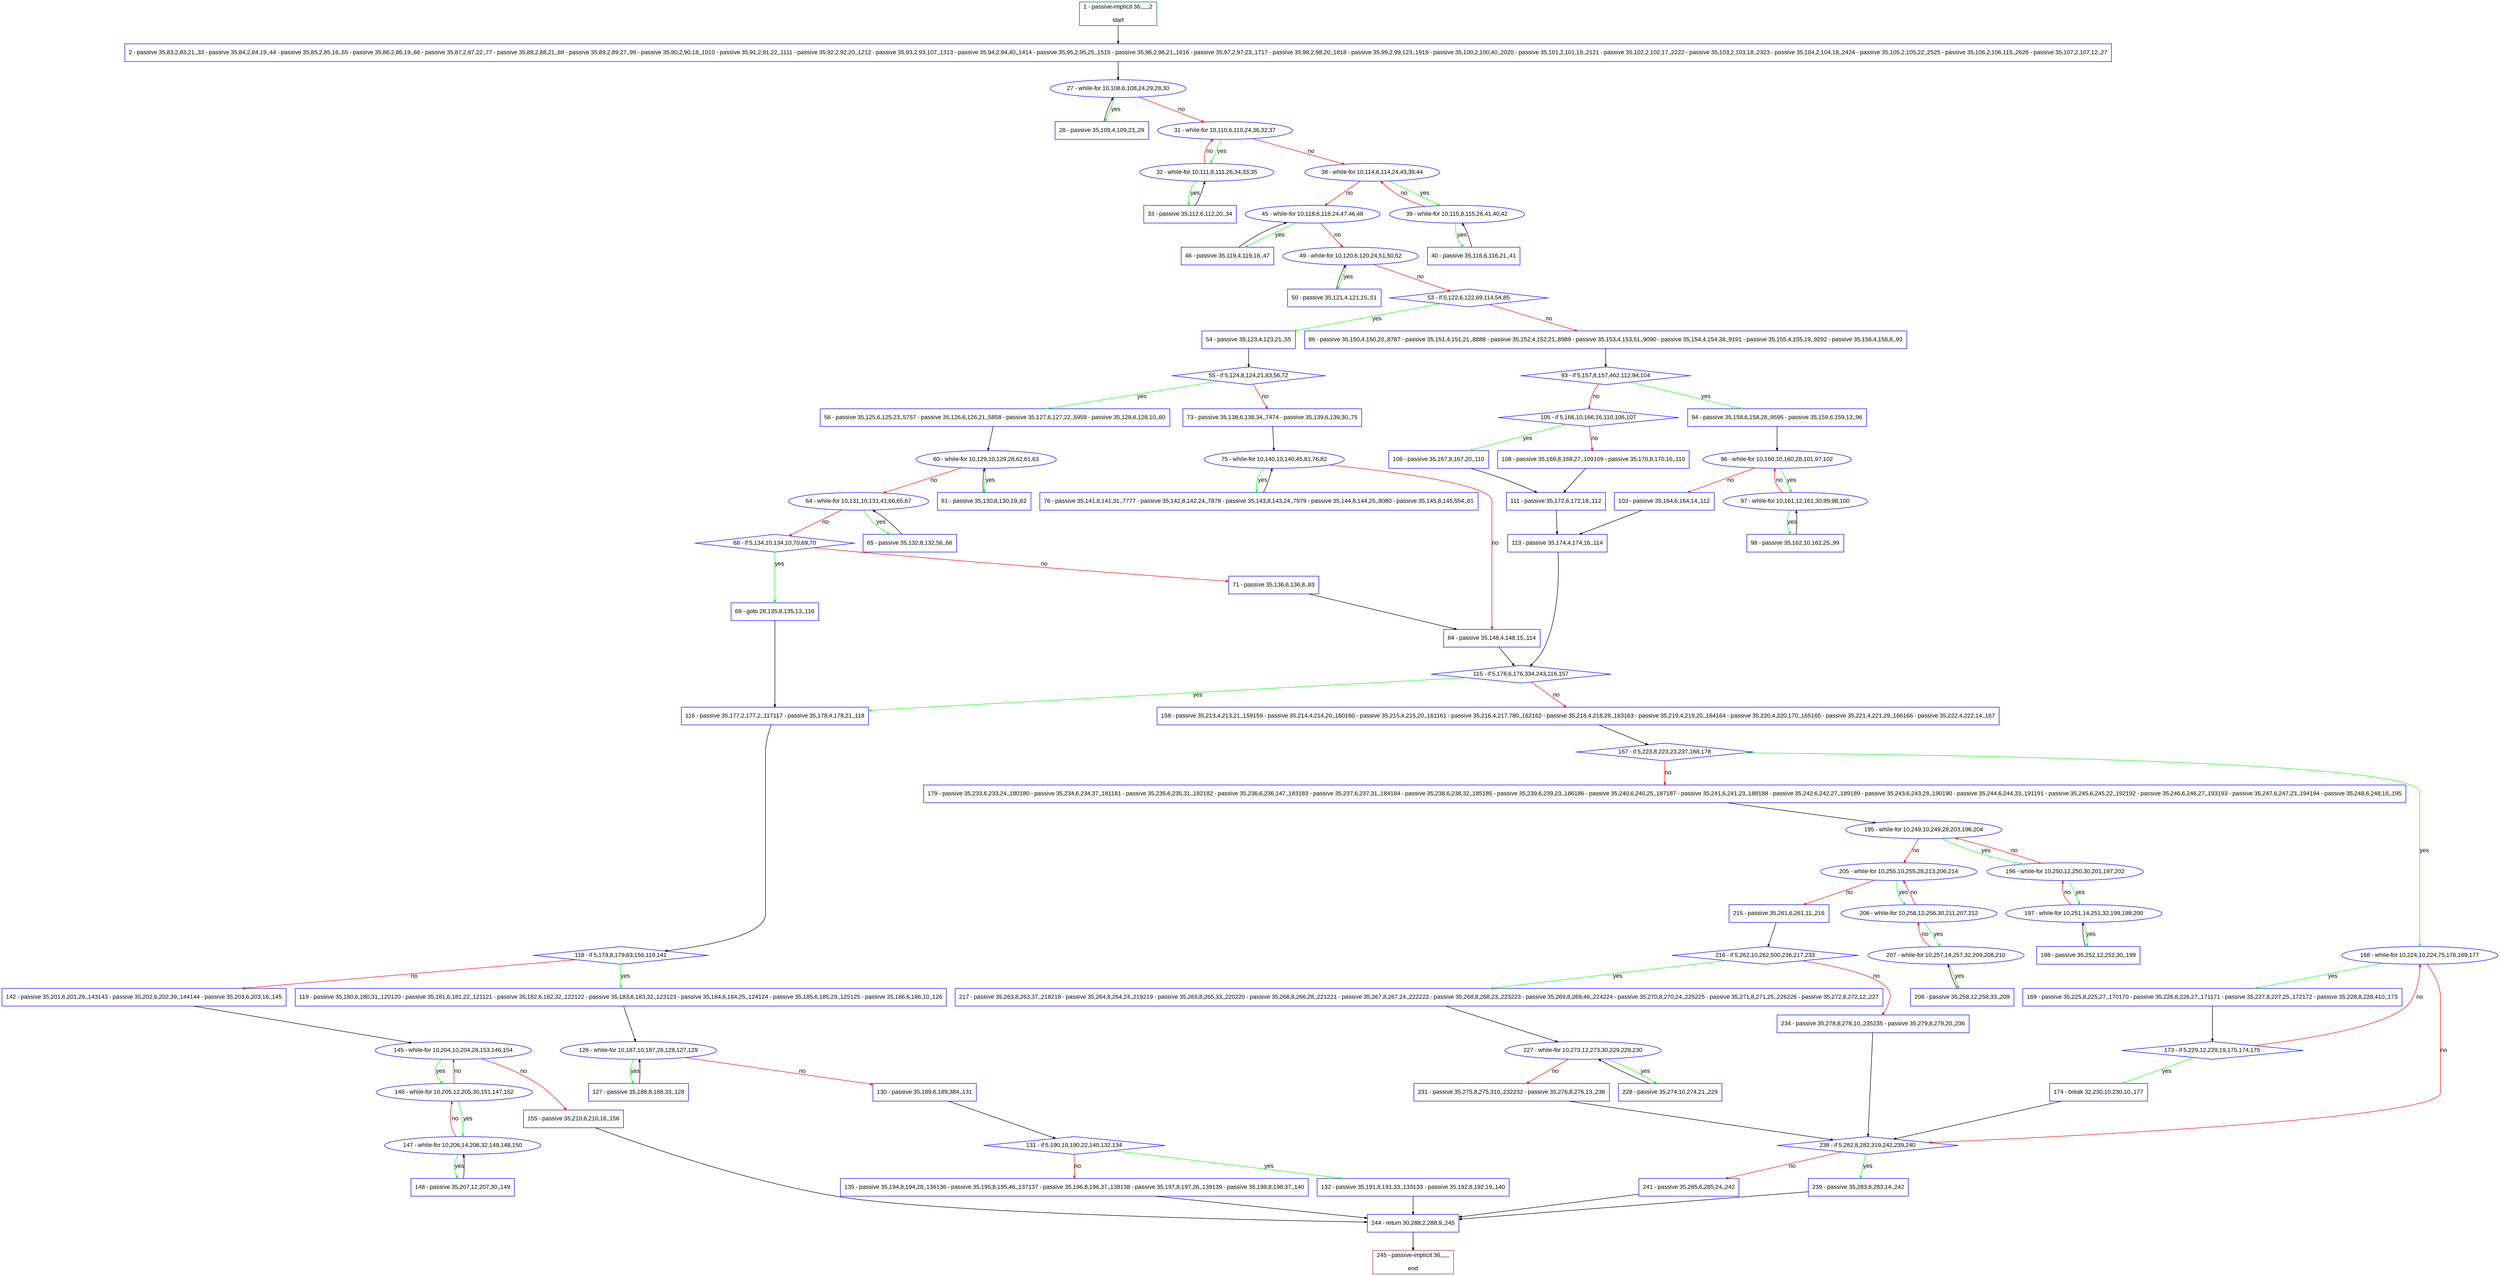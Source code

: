 digraph "" {
  graph [pack="true", label="", fontsize="12", packmode="clust", fontname="Arial", fillcolor="#FFFFCC", bgcolor="white", style="rounded,filled", compound="true"];
  node [node_initialized="no", label="", color="grey", fontsize="12", fillcolor="white", fontname="Arial", style="filled", shape="rectangle", compound="true", fixedsize="false"];
  edge [fontcolor="black", arrowhead="normal", arrowtail="none", arrowsize="0.5", ltail="", label="", color="black", fontsize="12", lhead="", fontname="Arial", dir="forward", compound="true"];
  __N1 [label="2 - passive 35,83,2,83,21,,33 - passive 35,84,2,84,19,,44 - passive 35,85,2,85,16,,55 - passive 35,86,2,86,19,,66 - passive 35,87,2,87,22,,77 - passive 35,88,2,88,21,,88 - passive 35,89,2,89,27,,99 - passive 35,90,2,90,18,,1010 - passive 35,91,2,91,22,,1111 - passive 35,92,2,92,20,,1212 - passive 35,93,2,93,107,,1313 - passive 35,94,2,94,40,,1414 - passive 35,95,2,95,25,,1515 - passive 35,96,2,96,21,,1616 - passive 35,97,2,97,23,,1717 - passive 35,98,2,98,20,,1818 - passive 35,99,2,99,123,,1919 - passive 35,100,2,100,40,,2020 - passive 35,101,2,101,19,,2121 - passive 35,102,2,102,17,,2222 - passive 35,103,2,103,18,,2323 - passive 35,104,2,104,18,,2424 - passive 35,105,2,105,22,,2525 - passive 35,106,2,106,115,,2626 - passive 35,107,2,107,12,,27", color="#0000ff", fillcolor="#ffffff", style="filled", shape="box"];
  __N2 [label="1 - passive-implicit 36,,,,,,2\n\nstart", color="#006400", fillcolor="#ffffff", style="filled", shape="box"];
  __N3 [label="27 - while-for 10,108,6,108,24,29,28,30", color="#0000ff", fillcolor="#ffffff", style="filled", shape="oval"];
  __N4 [label="28 - passive 35,109,4,109,23,,29", color="#0000ff", fillcolor="#ffffff", style="filled", shape="box"];
  __N5 [label="31 - while-for 10,110,6,110,24,36,32,37", color="#0000ff", fillcolor="#ffffff", style="filled", shape="oval"];
  __N6 [label="32 - while-for 10,111,8,111,26,34,33,35", color="#0000ff", fillcolor="#ffffff", style="filled", shape="oval"];
  __N7 [label="38 - while-for 10,114,6,114,24,43,39,44", color="#0000ff", fillcolor="#ffffff", style="filled", shape="oval"];
  __N8 [label="33 - passive 35,112,6,112,20,,34", color="#0000ff", fillcolor="#ffffff", style="filled", shape="box"];
  __N9 [label="39 - while-for 10,115,8,115,26,41,40,42", color="#0000ff", fillcolor="#ffffff", style="filled", shape="oval"];
  __N10 [label="45 - while-for 10,118,6,118,24,47,46,48", color="#0000ff", fillcolor="#ffffff", style="filled", shape="oval"];
  __N11 [label="40 - passive 35,116,6,116,21,,41", color="#0000ff", fillcolor="#ffffff", style="filled", shape="box"];
  __N12 [label="46 - passive 35,119,4,119,16,,47", color="#0000ff", fillcolor="#ffffff", style="filled", shape="box"];
  __N13 [label="49 - while-for 10,120,6,120,24,51,50,52", color="#0000ff", fillcolor="#ffffff", style="filled", shape="oval"];
  __N14 [label="50 - passive 35,121,4,121,15,,51", color="#0000ff", fillcolor="#ffffff", style="filled", shape="box"];
  __N15 [label="53 - if 5,122,6,122,69,114,54,85", color="#0000ff", fillcolor="#ffffff", style="filled", shape="diamond"];
  __N16 [label="54 - passive 35,123,4,123,21,,55", color="#0000ff", fillcolor="#ffffff", style="filled", shape="box"];
  __N17 [label="86 - passive 35,150,4,150,20,,8787 - passive 35,151,4,151,21,,8888 - passive 35,152,4,152,21,,8989 - passive 35,153,4,153,51,,9090 - passive 35,154,4,154,38,,9191 - passive 35,155,4,155,19,,9292 - passive 35,156,4,156,8,,93", color="#0000ff", fillcolor="#ffffff", style="filled", shape="box"];
  __N18 [label="55 - if 5,124,8,124,21,83,56,72", color="#0000ff", fillcolor="#ffffff", style="filled", shape="diamond"];
  __N19 [label="56 - passive 35,125,6,125,23,,5757 - passive 35,126,6,126,21,,5858 - passive 35,127,6,127,22,,5959 - passive 35,128,6,128,10,,60", color="#0000ff", fillcolor="#ffffff", style="filled", shape="box"];
  __N20 [label="73 - passive 35,138,6,138,34,,7474 - passive 35,139,6,139,30,,75", color="#0000ff", fillcolor="#ffffff", style="filled", shape="box"];
  __N21 [label="60 - while-for 10,129,10,129,28,62,61,63", color="#0000ff", fillcolor="#ffffff", style="filled", shape="oval"];
  __N22 [label="61 - passive 35,130,8,130,19,,62", color="#0000ff", fillcolor="#ffffff", style="filled", shape="box"];
  __N23 [label="64 - while-for 10,131,10,131,41,66,65,67", color="#0000ff", fillcolor="#ffffff", style="filled", shape="oval"];
  __N24 [label="65 - passive 35,132,8,132,56,,66", color="#0000ff", fillcolor="#ffffff", style="filled", shape="box"];
  __N25 [label="68 - if 5,134,10,134,10,70,69,70", color="#0000ff", fillcolor="#ffffff", style="filled", shape="diamond"];
  __N26 [label="69 - goto 28,135,8,135,13,,116", color="#0000ff", fillcolor="#ffffff", style="filled", shape="box"];
  __N27 [label="71 - passive 35,136,6,136,8,,83", color="#0000ff", fillcolor="#ffffff", style="filled", shape="box"];
  __N28 [label="116 - passive 35,177,2,177,2,,117117 - passive 35,178,4,178,21,,118", color="#0000ff", fillcolor="#ffffff", style="filled", shape="box"];
  __N29 [label="84 - passive 35,148,4,148,15,,114", color="#0000ff", fillcolor="#ffffff", style="filled", shape="box"];
  __N30 [label="75 - while-for 10,140,10,140,45,81,76,82", color="#0000ff", fillcolor="#ffffff", style="filled", shape="oval"];
  __N31 [label="76 - passive 35,141,8,141,31,,7777 - passive 35,142,8,142,24,,7878 - passive 35,143,8,143,24,,7979 - passive 35,144,8,144,25,,8080 - passive 35,145,8,145,554,,81", color="#0000ff", fillcolor="#ffffff", style="filled", shape="box"];
  __N32 [label="115 - if 5,176,6,176,334,243,116,157", color="#0000ff", fillcolor="#ffffff", style="filled", shape="diamond"];
  __N33 [label="93 - if 5,157,8,157,462,112,94,104", color="#0000ff", fillcolor="#ffffff", style="filled", shape="diamond"];
  __N34 [label="94 - passive 35,158,6,158,28,,9595 - passive 35,159,6,159,13,,96", color="#0000ff", fillcolor="#ffffff", style="filled", shape="box"];
  __N35 [label="105 - if 5,166,10,166,16,110,106,107", color="#0000ff", fillcolor="#ffffff", style="filled", shape="diamond"];
  __N36 [label="96 - while-for 10,160,10,160,28,101,97,102", color="#0000ff", fillcolor="#ffffff", style="filled", shape="oval"];
  __N37 [label="97 - while-for 10,161,12,161,30,99,98,100", color="#0000ff", fillcolor="#ffffff", style="filled", shape="oval"];
  __N38 [label="103 - passive 35,164,6,164,14,,112", color="#0000ff", fillcolor="#ffffff", style="filled", shape="box"];
  __N39 [label="98 - passive 35,162,10,162,25,,99", color="#0000ff", fillcolor="#ffffff", style="filled", shape="box"];
  __N40 [label="113 - passive 35,174,4,174,16,,114", color="#0000ff", fillcolor="#ffffff", style="filled", shape="box"];
  __N41 [label="106 - passive 35,167,8,167,20,,110", color="#0000ff", fillcolor="#ffffff", style="filled", shape="box"];
  __N42 [label="108 - passive 35,169,8,169,27,,109109 - passive 35,170,8,170,16,,110", color="#0000ff", fillcolor="#ffffff", style="filled", shape="box"];
  __N43 [label="111 - passive 35,172,6,172,18,,112", color="#0000ff", fillcolor="#ffffff", style="filled", shape="box"];
  __N44 [label="158 - passive 35,213,4,213,21,,159159 - passive 35,214,4,214,20,,160160 - passive 35,215,4,215,20,,161161 - passive 35,216,4,217,780,,162162 - passive 35,218,4,218,28,,163163 - passive 35,219,4,219,20,,164164 - passive 35,220,4,220,170,,165165 - passive 35,221,4,221,29,,166166 - passive 35,222,4,222,14,,167", color="#0000ff", fillcolor="#ffffff", style="filled", shape="box"];
  __N45 [label="118 - if 5,179,8,179,63,156,119,141", color="#0000ff", fillcolor="#ffffff", style="filled", shape="diamond"];
  __N46 [label="119 - passive 35,180,6,180,31,,120120 - passive 35,181,6,181,22,,121121 - passive 35,182,6,182,32,,122122 - passive 35,183,6,183,32,,123123 - passive 35,184,6,184,25,,124124 - passive 35,185,6,185,29,,125125 - passive 35,186,6,186,10,,126", color="#0000ff", fillcolor="#ffffff", style="filled", shape="box"];
  __N47 [label="142 - passive 35,201,6,201,29,,143143 - passive 35,202,6,202,39,,144144 - passive 35,203,6,203,16,,145", color="#0000ff", fillcolor="#ffffff", style="filled", shape="box"];
  __N48 [label="126 - while-for 10,187,10,187,28,128,127,129", color="#0000ff", fillcolor="#ffffff", style="filled", shape="oval"];
  __N49 [label="127 - passive 35,188,8,188,33,,128", color="#0000ff", fillcolor="#ffffff", style="filled", shape="box"];
  __N50 [label="130 - passive 35,189,6,189,384,,131", color="#0000ff", fillcolor="#ffffff", style="filled", shape="box"];
  __N51 [label="131 - if 5,190,10,190,22,140,132,134", color="#0000ff", fillcolor="#ffffff", style="filled", shape="diamond"];
  __N52 [label="132 - passive 35,191,8,191,33,,133133 - passive 35,192,8,192,19,,140", color="#0000ff", fillcolor="#ffffff", style="filled", shape="box"];
  __N53 [label="135 - passive 35,194,8,194,28,,136136 - passive 35,195,8,195,46,,137137 - passive 35,196,8,196,37,,138138 - passive 35,197,8,197,26,,139139 - passive 35,198,8,198,37,,140", color="#0000ff", fillcolor="#ffffff", style="filled", shape="box"];
  __N54 [label="244 - return 30,288,2,288,9,,245", color="#0000ff", fillcolor="#ffffff", style="filled", shape="box"];
  __N55 [label="145 - while-for 10,204,10,204,28,153,146,154", color="#0000ff", fillcolor="#ffffff", style="filled", shape="oval"];
  __N56 [label="146 - while-for 10,205,12,205,30,151,147,152", color="#0000ff", fillcolor="#ffffff", style="filled", shape="oval"];
  __N57 [label="155 - passive 35,210,6,210,18,,156", color="#0000ff", fillcolor="#ffffff", style="filled", shape="box"];
  __N58 [label="147 - while-for 10,206,14,206,32,149,148,150", color="#0000ff", fillcolor="#ffffff", style="filled", shape="oval"];
  __N59 [label="148 - passive 35,207,12,207,30,,149", color="#0000ff", fillcolor="#ffffff", style="filled", shape="box"];
  __N60 [label="167 - if 5,223,8,223,23,237,168,178", color="#0000ff", fillcolor="#ffffff", style="filled", shape="diamond"];
  __N61 [label="168 - while-for 10,224,10,224,75,176,169,177", color="#0000ff", fillcolor="#ffffff", style="filled", shape="oval"];
  __N62 [label="179 - passive 35,233,6,233,24,,180180 - passive 35,234,6,234,37,,181181 - passive 35,235,6,235,31,,182182 - passive 35,236,6,236,147,,183183 - passive 35,237,6,237,31,,184184 - passive 35,238,6,238,32,,185185 - passive 35,239,6,239,23,,186186 - passive 35,240,6,240,25,,187187 - passive 35,241,6,241,23,,188188 - passive 35,242,6,242,27,,189189 - passive 35,243,6,243,28,,190190 - passive 35,244,6,244,33,,191191 - passive 35,245,6,245,22,,192192 - passive 35,246,6,246,27,,193193 - passive 35,247,6,247,23,,194194 - passive 35,248,6,248,16,,195", color="#0000ff", fillcolor="#ffffff", style="filled", shape="box"];
  __N63 [label="169 - passive 35,225,8,225,27,,170170 - passive 35,226,8,226,27,,171171 - passive 35,227,8,227,25,,172172 - passive 35,228,8,228,410,,173", color="#0000ff", fillcolor="#ffffff", style="filled", shape="box"];
  __N64 [label="238 - if 5,282,8,282,319,242,239,240", color="#0000ff", fillcolor="#ffffff", style="filled", shape="diamond"];
  __N65 [label="173 - if 5,229,12,229,19,175,174,175", color="#0000ff", fillcolor="#ffffff", style="filled", shape="diamond"];
  __N66 [label="174 - break 32,230,10,230,10,,177", color="#0000ff", fillcolor="#ffffff", style="filled", shape="box"];
  __N67 [label="195 - while-for 10,249,10,249,28,203,196,204", color="#0000ff", fillcolor="#ffffff", style="filled", shape="oval"];
  __N68 [label="196 - while-for 10,250,12,250,30,201,197,202", color="#0000ff", fillcolor="#ffffff", style="filled", shape="oval"];
  __N69 [label="205 - while-for 10,255,10,255,28,213,206,214", color="#0000ff", fillcolor="#ffffff", style="filled", shape="oval"];
  __N70 [label="197 - while-for 10,251,14,251,32,199,198,200", color="#0000ff", fillcolor="#ffffff", style="filled", shape="oval"];
  __N71 [label="198 - passive 35,252,12,252,30,,199", color="#0000ff", fillcolor="#ffffff", style="filled", shape="box"];
  __N72 [label="206 - while-for 10,256,12,256,30,211,207,212", color="#0000ff", fillcolor="#ffffff", style="filled", shape="oval"];
  __N73 [label="215 - passive 35,261,6,261,11,,216", color="#0000ff", fillcolor="#ffffff", style="filled", shape="box"];
  __N74 [label="207 - while-for 10,257,14,257,32,209,208,210", color="#0000ff", fillcolor="#ffffff", style="filled", shape="oval"];
  __N75 [label="208 - passive 35,258,12,258,33,,209", color="#0000ff", fillcolor="#ffffff", style="filled", shape="box"];
  __N76 [label="216 - if 5,262,10,262,500,236,217,233", color="#0000ff", fillcolor="#ffffff", style="filled", shape="diamond"];
  __N77 [label="217 - passive 35,263,8,263,37,,218218 - passive 35,264,8,264,24,,219219 - passive 35,265,8,265,33,,220220 - passive 35,266,8,266,28,,221221 - passive 35,267,8,267,24,,222222 - passive 35,268,8,268,23,,223223 - passive 35,269,8,269,46,,224224 - passive 35,270,8,270,24,,225225 - passive 35,271,8,271,25,,226226 - passive 35,272,8,272,12,,227", color="#0000ff", fillcolor="#ffffff", style="filled", shape="box"];
  __N78 [label="234 - passive 35,278,8,278,10,,235235 - passive 35,279,8,279,20,,236", color="#0000ff", fillcolor="#ffffff", style="filled", shape="box"];
  __N79 [label="227 - while-for 10,273,12,273,30,229,228,230", color="#0000ff", fillcolor="#ffffff", style="filled", shape="oval"];
  __N80 [label="228 - passive 35,274,10,274,21,,229", color="#0000ff", fillcolor="#ffffff", style="filled", shape="box"];
  __N81 [label="231 - passive 35,275,8,275,310,,232232 - passive 35,276,8,276,13,,236", color="#0000ff", fillcolor="#ffffff", style="filled", shape="box"];
  __N82 [label="239 - passive 35,283,6,283,14,,242", color="#0000ff", fillcolor="#ffffff", style="filled", shape="box"];
  __N83 [label="241 - passive 35,285,6,285,24,,242", color="#0000ff", fillcolor="#ffffff", style="filled", shape="box"];
  __N84 [label="245 - passive-implicit 36,,,,,,\n\nend", color="#a52a2a", fillcolor="#ffffff", style="filled", shape="box"];
  __N2 -> __N1 [arrowhead="normal", arrowtail="none", color="#000000", label="", dir="forward"];
  __N1 -> __N3 [arrowhead="normal", arrowtail="none", color="#000000", label="", dir="forward"];
  __N3 -> __N4 [arrowhead="normal", arrowtail="none", color="#00ff00", label="yes", dir="forward"];
  __N4 -> __N3 [arrowhead="normal", arrowtail="none", color="#000000", label="", dir="forward"];
  __N3 -> __N5 [arrowhead="normal", arrowtail="none", color="#ff0000", label="no", dir="forward"];
  __N5 -> __N6 [arrowhead="normal", arrowtail="none", color="#00ff00", label="yes", dir="forward"];
  __N6 -> __N5 [arrowhead="normal", arrowtail="none", color="#ff0000", label="no", dir="forward"];
  __N5 -> __N7 [arrowhead="normal", arrowtail="none", color="#ff0000", label="no", dir="forward"];
  __N6 -> __N8 [arrowhead="normal", arrowtail="none", color="#00ff00", label="yes", dir="forward"];
  __N8 -> __N6 [arrowhead="normal", arrowtail="none", color="#000000", label="", dir="forward"];
  __N7 -> __N9 [arrowhead="normal", arrowtail="none", color="#00ff00", label="yes", dir="forward"];
  __N9 -> __N7 [arrowhead="normal", arrowtail="none", color="#ff0000", label="no", dir="forward"];
  __N7 -> __N10 [arrowhead="normal", arrowtail="none", color="#ff0000", label="no", dir="forward"];
  __N9 -> __N11 [arrowhead="normal", arrowtail="none", color="#00ff00", label="yes", dir="forward"];
  __N11 -> __N9 [arrowhead="normal", arrowtail="none", color="#000000", label="", dir="forward"];
  __N10 -> __N12 [arrowhead="normal", arrowtail="none", color="#00ff00", label="yes", dir="forward"];
  __N12 -> __N10 [arrowhead="normal", arrowtail="none", color="#000000", label="", dir="forward"];
  __N10 -> __N13 [arrowhead="normal", arrowtail="none", color="#ff0000", label="no", dir="forward"];
  __N13 -> __N14 [arrowhead="normal", arrowtail="none", color="#00ff00", label="yes", dir="forward"];
  __N14 -> __N13 [arrowhead="normal", arrowtail="none", color="#000000", label="", dir="forward"];
  __N13 -> __N15 [arrowhead="normal", arrowtail="none", color="#ff0000", label="no", dir="forward"];
  __N15 -> __N16 [arrowhead="normal", arrowtail="none", color="#00ff00", label="yes", dir="forward"];
  __N15 -> __N17 [arrowhead="normal", arrowtail="none", color="#ff0000", label="no", dir="forward"];
  __N16 -> __N18 [arrowhead="normal", arrowtail="none", color="#000000", label="", dir="forward"];
  __N18 -> __N19 [arrowhead="normal", arrowtail="none", color="#00ff00", label="yes", dir="forward"];
  __N18 -> __N20 [arrowhead="normal", arrowtail="none", color="#ff0000", label="no", dir="forward"];
  __N19 -> __N21 [arrowhead="normal", arrowtail="none", color="#000000", label="", dir="forward"];
  __N21 -> __N22 [arrowhead="normal", arrowtail="none", color="#00ff00", label="yes", dir="forward"];
  __N22 -> __N21 [arrowhead="normal", arrowtail="none", color="#000000", label="", dir="forward"];
  __N21 -> __N23 [arrowhead="normal", arrowtail="none", color="#ff0000", label="no", dir="forward"];
  __N23 -> __N24 [arrowhead="normal", arrowtail="none", color="#00ff00", label="yes", dir="forward"];
  __N24 -> __N23 [arrowhead="normal", arrowtail="none", color="#000000", label="", dir="forward"];
  __N23 -> __N25 [arrowhead="normal", arrowtail="none", color="#ff0000", label="no", dir="forward"];
  __N25 -> __N26 [arrowhead="normal", arrowtail="none", color="#00ff00", label="yes", dir="forward"];
  __N25 -> __N27 [arrowhead="normal", arrowtail="none", color="#ff0000", label="no", dir="forward"];
  __N26 -> __N28 [arrowhead="normal", arrowtail="none", color="#000000", label="", dir="forward"];
  __N27 -> __N29 [arrowhead="normal", arrowtail="none", color="#000000", label="", dir="forward"];
  __N20 -> __N30 [arrowhead="normal", arrowtail="none", color="#000000", label="", dir="forward"];
  __N30 -> __N31 [arrowhead="normal", arrowtail="none", color="#00ff00", label="yes", dir="forward"];
  __N31 -> __N30 [arrowhead="normal", arrowtail="none", color="#000000", label="", dir="forward"];
  __N30 -> __N29 [arrowhead="normal", arrowtail="none", color="#ff0000", label="no", dir="forward"];
  __N29 -> __N32 [arrowhead="normal", arrowtail="none", color="#000000", label="", dir="forward"];
  __N17 -> __N33 [arrowhead="normal", arrowtail="none", color="#000000", label="", dir="forward"];
  __N33 -> __N34 [arrowhead="normal", arrowtail="none", color="#00ff00", label="yes", dir="forward"];
  __N33 -> __N35 [arrowhead="normal", arrowtail="none", color="#ff0000", label="no", dir="forward"];
  __N34 -> __N36 [arrowhead="normal", arrowtail="none", color="#000000", label="", dir="forward"];
  __N36 -> __N37 [arrowhead="normal", arrowtail="none", color="#00ff00", label="yes", dir="forward"];
  __N37 -> __N36 [arrowhead="normal", arrowtail="none", color="#ff0000", label="no", dir="forward"];
  __N36 -> __N38 [arrowhead="normal", arrowtail="none", color="#ff0000", label="no", dir="forward"];
  __N37 -> __N39 [arrowhead="normal", arrowtail="none", color="#00ff00", label="yes", dir="forward"];
  __N39 -> __N37 [arrowhead="normal", arrowtail="none", color="#000000", label="", dir="forward"];
  __N38 -> __N40 [arrowhead="normal", arrowtail="none", color="#000000", label="", dir="forward"];
  __N35 -> __N41 [arrowhead="normal", arrowtail="none", color="#00ff00", label="yes", dir="forward"];
  __N35 -> __N42 [arrowhead="normal", arrowtail="none", color="#ff0000", label="no", dir="forward"];
  __N41 -> __N43 [arrowhead="normal", arrowtail="none", color="#000000", label="", dir="forward"];
  __N42 -> __N43 [arrowhead="normal", arrowtail="none", color="#000000", label="", dir="forward"];
  __N43 -> __N40 [arrowhead="normal", arrowtail="none", color="#000000", label="", dir="forward"];
  __N40 -> __N32 [arrowhead="normal", arrowtail="none", color="#000000", label="", dir="forward"];
  __N32 -> __N28 [arrowhead="normal", arrowtail="none", color="#00ff00", label="yes", dir="forward"];
  __N32 -> __N44 [arrowhead="normal", arrowtail="none", color="#ff0000", label="no", dir="forward"];
  __N28 -> __N45 [arrowhead="normal", arrowtail="none", color="#000000", label="", dir="forward"];
  __N45 -> __N46 [arrowhead="normal", arrowtail="none", color="#00ff00", label="yes", dir="forward"];
  __N45 -> __N47 [arrowhead="normal", arrowtail="none", color="#ff0000", label="no", dir="forward"];
  __N46 -> __N48 [arrowhead="normal", arrowtail="none", color="#000000", label="", dir="forward"];
  __N48 -> __N49 [arrowhead="normal", arrowtail="none", color="#00ff00", label="yes", dir="forward"];
  __N49 -> __N48 [arrowhead="normal", arrowtail="none", color="#000000", label="", dir="forward"];
  __N48 -> __N50 [arrowhead="normal", arrowtail="none", color="#ff0000", label="no", dir="forward"];
  __N50 -> __N51 [arrowhead="normal", arrowtail="none", color="#000000", label="", dir="forward"];
  __N51 -> __N52 [arrowhead="normal", arrowtail="none", color="#00ff00", label="yes", dir="forward"];
  __N51 -> __N53 [arrowhead="normal", arrowtail="none", color="#ff0000", label="no", dir="forward"];
  __N52 -> __N54 [arrowhead="normal", arrowtail="none", color="#000000", label="", dir="forward"];
  __N53 -> __N54 [arrowhead="normal", arrowtail="none", color="#000000", label="", dir="forward"];
  __N47 -> __N55 [arrowhead="normal", arrowtail="none", color="#000000", label="", dir="forward"];
  __N55 -> __N56 [arrowhead="normal", arrowtail="none", color="#00ff00", label="yes", dir="forward"];
  __N56 -> __N55 [arrowhead="normal", arrowtail="none", color="#ff0000", label="no", dir="forward"];
  __N55 -> __N57 [arrowhead="normal", arrowtail="none", color="#ff0000", label="no", dir="forward"];
  __N56 -> __N58 [arrowhead="normal", arrowtail="none", color="#00ff00", label="yes", dir="forward"];
  __N58 -> __N56 [arrowhead="normal", arrowtail="none", color="#ff0000", label="no", dir="forward"];
  __N58 -> __N59 [arrowhead="normal", arrowtail="none", color="#00ff00", label="yes", dir="forward"];
  __N59 -> __N58 [arrowhead="normal", arrowtail="none", color="#000000", label="", dir="forward"];
  __N57 -> __N54 [arrowhead="normal", arrowtail="none", color="#000000", label="", dir="forward"];
  __N44 -> __N60 [arrowhead="normal", arrowtail="none", color="#000000", label="", dir="forward"];
  __N60 -> __N61 [arrowhead="normal", arrowtail="none", color="#00ff00", label="yes", dir="forward"];
  __N60 -> __N62 [arrowhead="normal", arrowtail="none", color="#ff0000", label="no", dir="forward"];
  __N61 -> __N63 [arrowhead="normal", arrowtail="none", color="#00ff00", label="yes", dir="forward"];
  __N61 -> __N64 [arrowhead="normal", arrowtail="none", color="#ff0000", label="no", dir="forward"];
  __N63 -> __N65 [arrowhead="normal", arrowtail="none", color="#000000", label="", dir="forward"];
  __N65 -> __N61 [arrowhead="normal", arrowtail="none", color="#ff0000", label="no", dir="forward"];
  __N65 -> __N66 [arrowhead="normal", arrowtail="none", color="#00ff00", label="yes", dir="forward"];
  __N66 -> __N64 [arrowhead="normal", arrowtail="none", color="#000000", label="", dir="forward"];
  __N62 -> __N67 [arrowhead="normal", arrowtail="none", color="#000000", label="", dir="forward"];
  __N67 -> __N68 [arrowhead="normal", arrowtail="none", color="#00ff00", label="yes", dir="forward"];
  __N68 -> __N67 [arrowhead="normal", arrowtail="none", color="#ff0000", label="no", dir="forward"];
  __N67 -> __N69 [arrowhead="normal", arrowtail="none", color="#ff0000", label="no", dir="forward"];
  __N68 -> __N70 [arrowhead="normal", arrowtail="none", color="#00ff00", label="yes", dir="forward"];
  __N70 -> __N68 [arrowhead="normal", arrowtail="none", color="#ff0000", label="no", dir="forward"];
  __N70 -> __N71 [arrowhead="normal", arrowtail="none", color="#00ff00", label="yes", dir="forward"];
  __N71 -> __N70 [arrowhead="normal", arrowtail="none", color="#000000", label="", dir="forward"];
  __N69 -> __N72 [arrowhead="normal", arrowtail="none", color="#00ff00", label="yes", dir="forward"];
  __N72 -> __N69 [arrowhead="normal", arrowtail="none", color="#ff0000", label="no", dir="forward"];
  __N69 -> __N73 [arrowhead="normal", arrowtail="none", color="#ff0000", label="no", dir="forward"];
  __N72 -> __N74 [arrowhead="normal", arrowtail="none", color="#00ff00", label="yes", dir="forward"];
  __N74 -> __N72 [arrowhead="normal", arrowtail="none", color="#ff0000", label="no", dir="forward"];
  __N74 -> __N75 [arrowhead="normal", arrowtail="none", color="#00ff00", label="yes", dir="forward"];
  __N75 -> __N74 [arrowhead="normal", arrowtail="none", color="#000000", label="", dir="forward"];
  __N73 -> __N76 [arrowhead="normal", arrowtail="none", color="#000000", label="", dir="forward"];
  __N76 -> __N77 [arrowhead="normal", arrowtail="none", color="#00ff00", label="yes", dir="forward"];
  __N76 -> __N78 [arrowhead="normal", arrowtail="none", color="#ff0000", label="no", dir="forward"];
  __N77 -> __N79 [arrowhead="normal", arrowtail="none", color="#000000", label="", dir="forward"];
  __N79 -> __N80 [arrowhead="normal", arrowtail="none", color="#00ff00", label="yes", dir="forward"];
  __N80 -> __N79 [arrowhead="normal", arrowtail="none", color="#000000", label="", dir="forward"];
  __N79 -> __N81 [arrowhead="normal", arrowtail="none", color="#ff0000", label="no", dir="forward"];
  __N81 -> __N64 [arrowhead="normal", arrowtail="none", color="#000000", label="", dir="forward"];
  __N78 -> __N64 [arrowhead="normal", arrowtail="none", color="#000000", label="", dir="forward"];
  __N64 -> __N82 [arrowhead="normal", arrowtail="none", color="#00ff00", label="yes", dir="forward"];
  __N64 -> __N83 [arrowhead="normal", arrowtail="none", color="#ff0000", label="no", dir="forward"];
  __N82 -> __N54 [arrowhead="normal", arrowtail="none", color="#000000", label="", dir="forward"];
  __N83 -> __N54 [arrowhead="normal", arrowtail="none", color="#000000", label="", dir="forward"];
  __N54 -> __N84 [arrowhead="normal", arrowtail="none", color="#000000", label="", dir="forward"];
}
